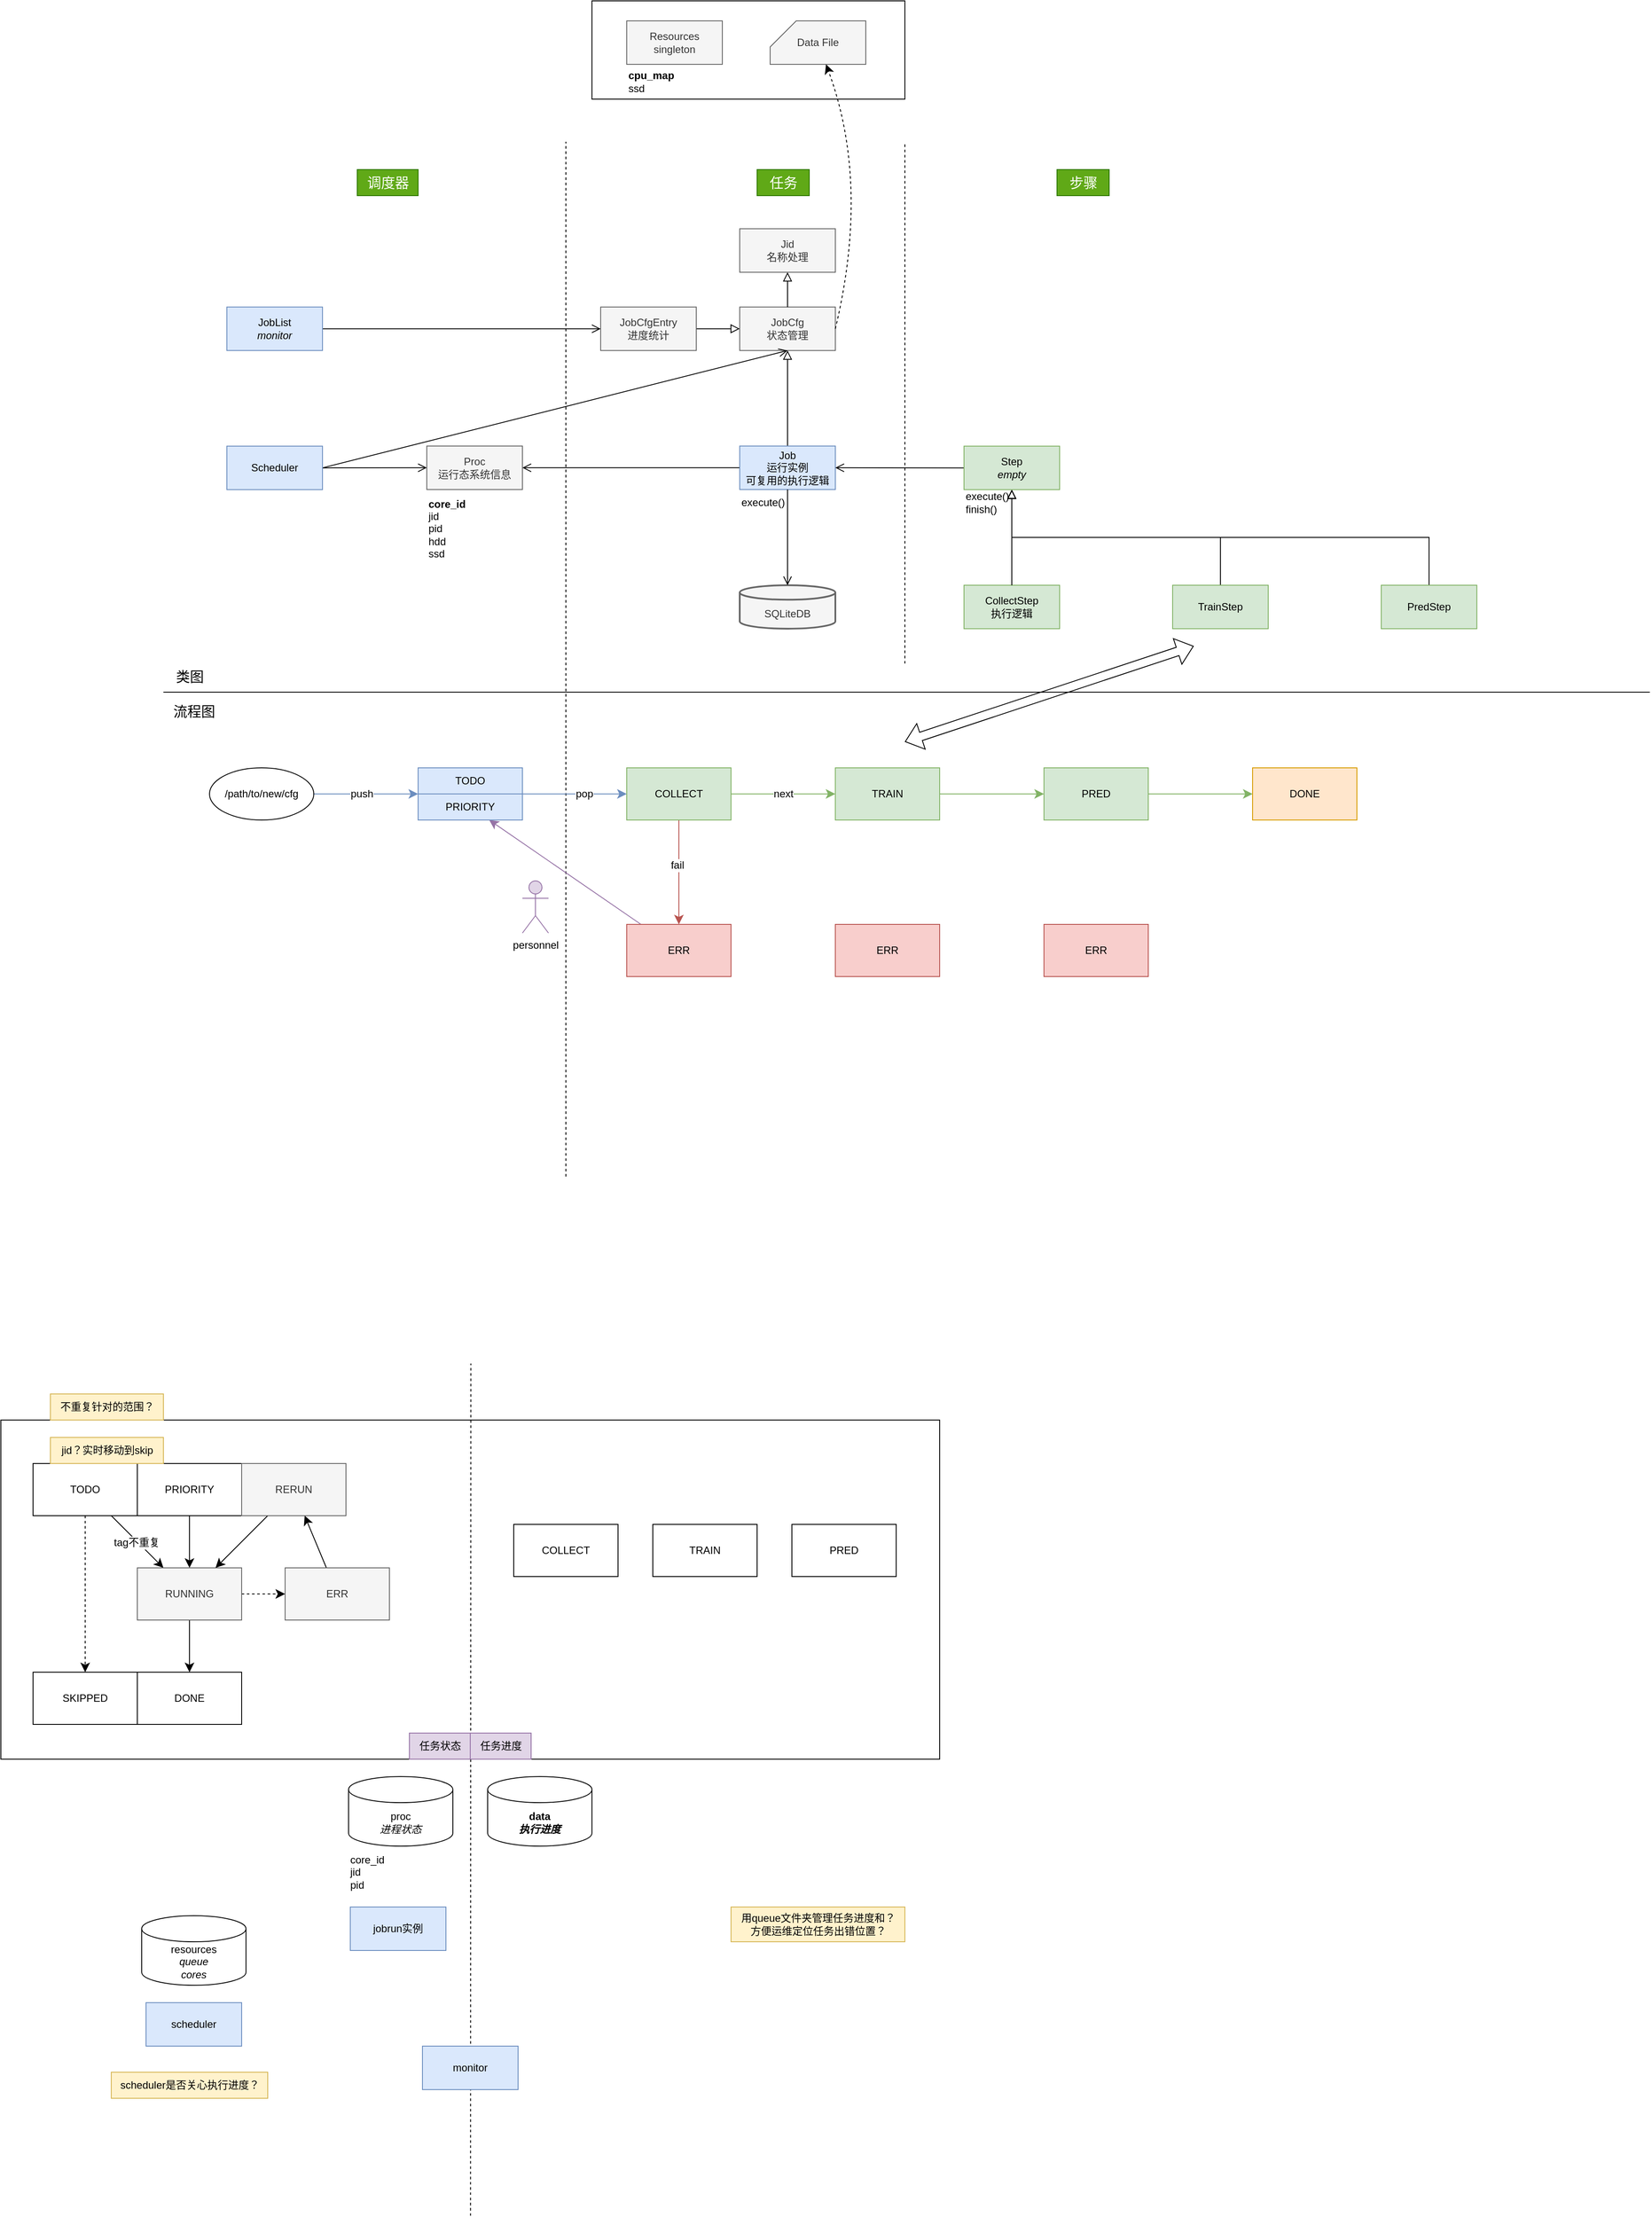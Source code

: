 <mxfile version="24.7.12">
  <diagram name="第 1 页" id="7KTaMBhgqVzbro8H5_XD">
    <mxGraphModel dx="1205" dy="1408" grid="1" gridSize="10" guides="1" tooltips="1" connect="1" arrows="1" fold="1" page="0" pageScale="1" pageWidth="850" pageHeight="1100" math="0" shadow="0">
      <root>
        <mxCell id="0" />
        <mxCell id="1" parent="0" />
        <mxCell id="EudtSMNAYD2UXil9M96t-143" value="" style="rounded=0;whiteSpace=wrap;html=1;" vertex="1" parent="1">
          <mxGeometry x="360" y="1670" width="1080" height="390" as="geometry" />
        </mxCell>
        <mxCell id="EudtSMNAYD2UXil9M96t-178" value="" style="endArrow=none;dashed=1;html=1;rounded=0;fontFamily=Helvetica;fontSize=12;fontColor=default;autosize=1;resizable=0;startSize=8;endSize=8;curved=1;" edge="1" parent="1">
          <mxGeometry width="50" height="50" relative="1" as="geometry">
            <mxPoint x="900.29" y="2585" as="sourcePoint" />
            <mxPoint x="900.7" y="1605" as="targetPoint" />
          </mxGeometry>
        </mxCell>
        <mxCell id="EudtSMNAYD2UXil9M96t-167" value="&lt;div&gt;resources&lt;/div&gt;&lt;div&gt;&lt;i&gt;queue&lt;/i&gt;&lt;/div&gt;&lt;div&gt;&lt;i&gt;cores&lt;br&gt;&lt;/i&gt;&lt;/div&gt;" style="rounded=0;whiteSpace=wrap;html=1;shape=cylinder3;boundedLbl=1;backgroundOutline=1;size=15;" vertex="1" parent="1">
          <mxGeometry x="522" y="2240" width="120" height="80" as="geometry" />
        </mxCell>
        <mxCell id="EudtSMNAYD2UXil9M96t-14" value="" style="edgeStyle=none;curved=1;rounded=0;orthogonalLoop=1;jettySize=auto;html=1;fontSize=12;startSize=8;endSize=8;fillColor=#f8cecc;strokeColor=#b85450;" edge="1" parent="1" source="EudtSMNAYD2UXil9M96t-3" target="EudtSMNAYD2UXil9M96t-13">
          <mxGeometry relative="1" as="geometry" />
        </mxCell>
        <mxCell id="EudtSMNAYD2UXil9M96t-26" value="fail" style="edgeLabel;html=1;align=center;verticalAlign=middle;resizable=0;points=[];fontSize=12;" vertex="1" connectable="0" parent="EudtSMNAYD2UXil9M96t-14">
          <mxGeometry x="-0.133" y="-2" relative="1" as="geometry">
            <mxPoint as="offset" />
          </mxGeometry>
        </mxCell>
        <mxCell id="EudtSMNAYD2UXil9M96t-3" value="COLLECT" style="whiteSpace=wrap;html=1;rounded=0;fillColor=#d5e8d4;strokeColor=#82b366;" vertex="1" parent="1">
          <mxGeometry x="1080" y="920" width="120" height="60" as="geometry" />
        </mxCell>
        <mxCell id="JNSrJHHTEGONHWkqj-x3-166" value="" style="endArrow=none;dashed=1;html=1;rounded=0;fontSize=12;startSize=8;endSize=8;curved=1;" parent="1" edge="1">
          <mxGeometry width="50" height="50" relative="1" as="geometry">
            <mxPoint x="1010" y="1390" as="sourcePoint" />
            <mxPoint x="1010" y="200" as="targetPoint" />
          </mxGeometry>
        </mxCell>
        <mxCell id="JNSrJHHTEGONHWkqj-x3-173" style="edgeStyle=none;curved=1;rounded=0;orthogonalLoop=1;jettySize=auto;html=1;entryX=0.5;entryY=0;entryDx=0;entryDy=0;fontSize=12;startSize=8;endSize=8;endArrow=none;endFill=0;startArrow=block;startFill=0;" parent="1" source="JNSrJHHTEGONHWkqj-x3-54" target="JNSrJHHTEGONHWkqj-x3-53" edge="1">
          <mxGeometry relative="1" as="geometry" />
        </mxCell>
        <mxCell id="JNSrJHHTEGONHWkqj-x3-54" value="&lt;div&gt;JobCfg&lt;/div&gt;&lt;div&gt;状态管理&lt;/div&gt;" style="html=1;whiteSpace=wrap;fillColor=#f5f5f5;strokeColor=#666666;fontColor=#333333;" parent="1" vertex="1">
          <mxGeometry x="1210" y="390.08" width="110" height="50" as="geometry" />
        </mxCell>
        <mxCell id="JNSrJHHTEGONHWkqj-x3-60" value="" style="edgeStyle=orthogonalEdgeStyle;rounded=0;orthogonalLoop=1;jettySize=auto;html=1;fontSize=12;startSize=8;endSize=8;endArrow=none;endFill=0;startArrow=block;startFill=0;" parent="1" source="JNSrJHHTEGONHWkqj-x3-55" target="JNSrJHHTEGONHWkqj-x3-54" edge="1">
          <mxGeometry relative="1" as="geometry" />
        </mxCell>
        <mxCell id="JNSrJHHTEGONHWkqj-x3-55" value="&lt;div&gt;Jid&lt;/div&gt;&lt;div&gt;名称处理&lt;br&gt;&lt;/div&gt;" style="html=1;whiteSpace=wrap;fillColor=#f5f5f5;fontColor=#333333;strokeColor=#666666;" parent="1" vertex="1">
          <mxGeometry x="1210" y="300.08" width="110" height="50" as="geometry" />
        </mxCell>
        <mxCell id="JNSrJHHTEGONHWkqj-x3-89" value="" style="edgeStyle=none;curved=1;rounded=0;orthogonalLoop=1;jettySize=auto;html=1;fontSize=12;startSize=8;endSize=8;endArrow=none;endFill=0;exitX=1;exitY=0.5;exitDx=0;exitDy=0;entryX=0;entryY=0.5;entryDx=0;entryDy=0;startArrow=open;startFill=0;" parent="1" source="JNSrJHHTEGONHWkqj-x3-56" target="JNSrJHHTEGONHWkqj-x3-53" edge="1">
          <mxGeometry relative="1" as="geometry" />
        </mxCell>
        <mxCell id="JNSrJHHTEGONHWkqj-x3-64" style="rounded=0;orthogonalLoop=1;jettySize=auto;html=1;entryX=0;entryY=0.5;entryDx=0;entryDy=0;fontSize=12;startSize=8;endSize=8;endArrow=open;endFill=0;exitX=1;exitY=0.5;exitDx=0;exitDy=0;" parent="1" source="JNSrJHHTEGONHWkqj-x3-57" target="JNSrJHHTEGONHWkqj-x3-56" edge="1">
          <mxGeometry relative="1" as="geometry" />
        </mxCell>
        <mxCell id="JNSrJHHTEGONHWkqj-x3-93" style="edgeStyle=none;curved=1;rounded=0;orthogonalLoop=1;jettySize=auto;html=1;exitX=1;exitY=0.5;exitDx=0;exitDy=0;entryX=0.5;entryY=1;entryDx=0;entryDy=0;fontSize=12;startSize=8;endSize=8;endArrow=open;endFill=0;" parent="1" source="JNSrJHHTEGONHWkqj-x3-57" target="JNSrJHHTEGONHWkqj-x3-54" edge="1">
          <mxGeometry relative="1" as="geometry" />
        </mxCell>
        <mxCell id="JNSrJHHTEGONHWkqj-x3-57" value="&lt;div&gt;Scheduler&lt;/div&gt;" style="html=1;whiteSpace=wrap;fillColor=#dae8fc;strokeColor=#6c8ebf;" parent="1" vertex="1">
          <mxGeometry x="620" y="550.07" width="110" height="50" as="geometry" />
        </mxCell>
        <mxCell id="JNSrJHHTEGONHWkqj-x3-258" value="" style="edgeStyle=none;curved=1;rounded=0;orthogonalLoop=1;jettySize=auto;html=1;fontSize=12;startSize=8;endSize=8;endArrow=block;endFill=0;" parent="1" source="JNSrJHHTEGONHWkqj-x3-90" target="JNSrJHHTEGONHWkqj-x3-54" edge="1">
          <mxGeometry relative="1" as="geometry" />
        </mxCell>
        <mxCell id="JNSrJHHTEGONHWkqj-x3-90" value="&lt;div&gt;JobCfgEntry&lt;/div&gt;&lt;div&gt;进度统计&lt;br&gt;&lt;/div&gt;" style="html=1;whiteSpace=wrap;fillColor=#f5f5f5;strokeColor=#666666;fontColor=#333333;" parent="1" vertex="1">
          <mxGeometry x="1050" y="390.08" width="110" height="50" as="geometry" />
        </mxCell>
        <mxCell id="JNSrJHHTEGONHWkqj-x3-171" value="调度器" style="text;html=1;align=center;verticalAlign=middle;resizable=0;points=[];autosize=1;strokeColor=#2D7600;fillColor=#60a917;fontSize=16;fontColor=#ffffff;" parent="1" vertex="1">
          <mxGeometry x="770" y="232" width="70" height="30" as="geometry" />
        </mxCell>
        <mxCell id="JNSrJHHTEGONHWkqj-x3-172" value="任务" style="text;html=1;align=center;verticalAlign=middle;resizable=0;points=[];autosize=1;strokeColor=#2D7600;fillColor=#60a917;fontSize=16;fontColor=#ffffff;" parent="1" vertex="1">
          <mxGeometry x="1230" y="232" width="60" height="30" as="geometry" />
        </mxCell>
        <mxCell id="JNSrJHHTEGONHWkqj-x3-175" value="" style="group;" parent="1" vertex="1" connectable="0">
          <mxGeometry x="850" y="549.93" width="110" height="140" as="geometry" />
        </mxCell>
        <mxCell id="JNSrJHHTEGONHWkqj-x3-56" value="&lt;div&gt;Proc&lt;/div&gt;运行态系统信息" style="html=1;whiteSpace=wrap;fillColor=#f5f5f5;strokeColor=#666666;fontColor=#333333;" parent="JNSrJHHTEGONHWkqj-x3-175" vertex="1">
          <mxGeometry width="110" height="50" as="geometry" />
        </mxCell>
        <mxCell id="JNSrJHHTEGONHWkqj-x3-108" value="&lt;div style=&quot;font-size: 12px;&quot;&gt;&lt;b&gt;core_id&lt;/b&gt;&lt;/div&gt;&lt;div style=&quot;font-size: 12px;&quot;&gt;jid&lt;/div&gt;&lt;div style=&quot;font-size: 12px;&quot;&gt;pid&lt;/div&gt;&lt;div style=&quot;font-size: 12px;&quot;&gt;hdd&lt;/div&gt;&lt;div style=&quot;font-size: 12px;&quot;&gt;ssd&lt;br style=&quot;font-size: 12px;&quot;&gt;&lt;/div&gt;" style="text;html=1;align=left;verticalAlign=middle;resizable=0;points=[];autosize=1;strokeColor=none;fillColor=none;fontSize=12;" parent="JNSrJHHTEGONHWkqj-x3-175" vertex="1">
          <mxGeometry y="50" width="70" height="90" as="geometry" />
        </mxCell>
        <mxCell id="JNSrJHHTEGONHWkqj-x3-176" value="" style="group;" parent="1" vertex="1" connectable="0">
          <mxGeometry x="1210" y="549.93" width="110" height="80" as="geometry" />
        </mxCell>
        <mxCell id="JNSrJHHTEGONHWkqj-x3-53" value="&lt;div&gt;Job&lt;/div&gt;&lt;div&gt;运行实例&lt;/div&gt;&lt;div&gt;可复用的执行逻辑&lt;br&gt;&lt;/div&gt;" style="html=1;whiteSpace=wrap;fillColor=#dae8fc;strokeColor=#6c8ebf;" parent="JNSrJHHTEGONHWkqj-x3-176" vertex="1">
          <mxGeometry width="110" height="50" as="geometry" />
        </mxCell>
        <mxCell id="JNSrJHHTEGONHWkqj-x3-111" value="execute()" style="text;html=1;align=left;verticalAlign=middle;resizable=0;points=[];autosize=1;strokeColor=none;fillColor=none;fontSize=12;" parent="JNSrJHHTEGONHWkqj-x3-176" vertex="1">
          <mxGeometry y="50" width="70" height="30" as="geometry" />
        </mxCell>
        <mxCell id="JNSrJHHTEGONHWkqj-x3-199" value="" style="endArrow=none;html=1;rounded=0;fontSize=12;startSize=8;endSize=8;curved=1;" parent="1" edge="1">
          <mxGeometry width="50" height="50" relative="1" as="geometry">
            <mxPoint x="547" y="833" as="sourcePoint" />
            <mxPoint x="2257" y="833" as="targetPoint" />
          </mxGeometry>
        </mxCell>
        <mxCell id="JNSrJHHTEGONHWkqj-x3-210" value="&lt;div&gt;CollectStep&lt;/div&gt;&lt;div&gt;执行逻辑&lt;br&gt;&lt;/div&gt;" style="html=1;whiteSpace=wrap;fillColor=#d5e8d4;strokeColor=#82b366;" parent="1" vertex="1">
          <mxGeometry x="1468" y="710" width="110" height="50" as="geometry" />
        </mxCell>
        <mxCell id="JNSrJHHTEGONHWkqj-x3-217" style="edgeStyle=orthogonalEdgeStyle;rounded=0;orthogonalLoop=1;jettySize=auto;html=1;exitX=0.5;exitY=0;exitDx=0;exitDy=0;fontSize=12;startSize=8;endSize=8;endArrow=block;endFill=0;" parent="1" source="JNSrJHHTEGONHWkqj-x3-211" target="JNSrJHHTEGONHWkqj-x3-203" edge="1">
          <mxGeometry relative="1" as="geometry" />
        </mxCell>
        <mxCell id="JNSrJHHTEGONHWkqj-x3-211" value="TrainStep" style="html=1;whiteSpace=wrap;fillColor=#d5e8d4;strokeColor=#82b366;" parent="1" vertex="1">
          <mxGeometry x="1708" y="710" width="110" height="50" as="geometry" />
        </mxCell>
        <mxCell id="JNSrJHHTEGONHWkqj-x3-232" style="edgeStyle=elbowEdgeStyle;rounded=0;orthogonalLoop=1;jettySize=auto;html=1;fontSize=12;startSize=8;endSize=8;elbow=vertical;endArrow=block;endFill=0;" parent="1" source="JNSrJHHTEGONHWkqj-x3-231" target="JNSrJHHTEGONHWkqj-x3-203" edge="1">
          <mxGeometry relative="1" as="geometry" />
        </mxCell>
        <mxCell id="JNSrJHHTEGONHWkqj-x3-231" value="&lt;div&gt;PredStep&lt;/div&gt;" style="html=1;whiteSpace=wrap;fillColor=#d5e8d4;strokeColor=#82b366;" parent="1" vertex="1">
          <mxGeometry x="1948" y="710" width="110" height="50" as="geometry" />
        </mxCell>
        <mxCell id="JNSrJHHTEGONHWkqj-x3-216" value="" style="edgeStyle=none;curved=1;rounded=0;orthogonalLoop=1;jettySize=auto;html=1;fontSize=12;startSize=8;endSize=8;startArrow=block;startFill=0;endArrow=none;endFill=0;" parent="1" source="JNSrJHHTEGONHWkqj-x3-203" target="JNSrJHHTEGONHWkqj-x3-210" edge="1">
          <mxGeometry relative="1" as="geometry" />
        </mxCell>
        <mxCell id="JNSrJHHTEGONHWkqj-x3-221" value="" style="endArrow=none;dashed=1;html=1;rounded=0;fontSize=12;startSize=8;endSize=8;curved=1;" parent="1" edge="1">
          <mxGeometry width="50" height="50" relative="1" as="geometry">
            <mxPoint x="1400" y="800" as="sourcePoint" />
            <mxPoint x="1400" y="200" as="targetPoint" />
          </mxGeometry>
        </mxCell>
        <mxCell id="JNSrJHHTEGONHWkqj-x3-222" style="edgeStyle=none;curved=1;rounded=0;orthogonalLoop=1;jettySize=auto;html=1;exitX=1;exitY=0.5;exitDx=0;exitDy=0;entryX=0;entryY=0.5;entryDx=0;entryDy=0;fontSize=12;startSize=8;endSize=8;endArrow=none;endFill=0;startArrow=open;startFill=0;" parent="1" source="JNSrJHHTEGONHWkqj-x3-53" target="JNSrJHHTEGONHWkqj-x3-203" edge="1">
          <mxGeometry relative="1" as="geometry" />
        </mxCell>
        <mxCell id="JNSrJHHTEGONHWkqj-x3-225" value="步骤" style="text;html=1;align=center;verticalAlign=middle;resizable=0;points=[];autosize=1;strokeColor=#2D7600;fillColor=#60a917;fontSize=16;fontColor=#ffffff;" parent="1" vertex="1">
          <mxGeometry x="1575" y="232" width="60" height="30" as="geometry" />
        </mxCell>
        <mxCell id="JNSrJHHTEGONHWkqj-x3-233" value="" style="group;" parent="1" vertex="1" connectable="0">
          <mxGeometry x="1468" y="550.07" width="110" height="84.93" as="geometry" />
        </mxCell>
        <mxCell id="JNSrJHHTEGONHWkqj-x3-203" value="&lt;div&gt;Step&lt;/div&gt;&lt;div&gt;&lt;i&gt;empty&lt;/i&gt;&lt;/div&gt;" style="html=1;whiteSpace=wrap;fillColor=#d5e8d4;strokeColor=#82b366;" parent="JNSrJHHTEGONHWkqj-x3-233" vertex="1">
          <mxGeometry width="110" height="50" as="geometry" />
        </mxCell>
        <mxCell id="JNSrJHHTEGONHWkqj-x3-207" value="&lt;div&gt;execute()&lt;/div&gt;&lt;div&gt;finish()&lt;br&gt;&lt;/div&gt;" style="text;html=1;align=left;verticalAlign=middle;resizable=0;points=[];autosize=1;strokeColor=none;fillColor=none;fontSize=12;" parent="JNSrJHHTEGONHWkqj-x3-233" vertex="1">
          <mxGeometry y="44.93" width="70" height="40" as="geometry" />
        </mxCell>
        <mxCell id="JNSrJHHTEGONHWkqj-x3-196" value="&lt;br&gt;&lt;div&gt;SQLiteDB&lt;/div&gt;" style="html=1;whiteSpace=wrap;fillColor=#f5f5f5;strokeColor=#666666;fontColor=#333333;strokeWidth=2;shape=mxgraph.flowchart.database;" parent="1" vertex="1">
          <mxGeometry x="1210" y="710" width="110" height="50" as="geometry" />
        </mxCell>
        <mxCell id="JNSrJHHTEGONHWkqj-x3-236" value="" style="group;" parent="1" vertex="1" connectable="0">
          <mxGeometry x="1040" y="38" width="360" height="113" as="geometry" />
        </mxCell>
        <mxCell id="JNSrJHHTEGONHWkqj-x3-226" value="" style="rounded=0;whiteSpace=wrap;html=1;" parent="JNSrJHHTEGONHWkqj-x3-236" vertex="1">
          <mxGeometry width="360" height="113" as="geometry" />
        </mxCell>
        <mxCell id="JNSrJHHTEGONHWkqj-x3-174" value="" style="group;" parent="JNSrJHHTEGONHWkqj-x3-236" vertex="1" connectable="0">
          <mxGeometry x="40" y="23" width="110" height="90" as="geometry" />
        </mxCell>
        <mxCell id="JNSrJHHTEGONHWkqj-x3-44" value="Resources&lt;br&gt;&lt;div&gt;singleton&lt;br&gt;&lt;/div&gt;" style="html=1;whiteSpace=wrap;fillColor=#f5f5f5;strokeColor=#666666;fontColor=#333333;" parent="JNSrJHHTEGONHWkqj-x3-174" vertex="1">
          <mxGeometry width="110" height="50" as="geometry" />
        </mxCell>
        <mxCell id="JNSrJHHTEGONHWkqj-x3-107" value="&lt;div style=&quot;font-size: 12px;&quot;&gt;&lt;b&gt;cpu_map&lt;/b&gt;&lt;/div&gt;&lt;div style=&quot;font-size: 12px;&quot;&gt;ssd&lt;br style=&quot;font-size: 12px;&quot;&gt;&lt;/div&gt;" style="text;html=1;align=left;verticalAlign=middle;resizable=0;points=[];autosize=1;strokeColor=none;fillColor=none;fontSize=12;" parent="JNSrJHHTEGONHWkqj-x3-174" vertex="1">
          <mxGeometry y="50" width="80" height="40" as="geometry" />
        </mxCell>
        <mxCell id="JNSrJHHTEGONHWkqj-x3-195" value="Data File" style="html=1;whiteSpace=wrap;fillColor=#f5f5f5;strokeColor=#666666;shape=card;fontColor=#333333;" parent="JNSrJHHTEGONHWkqj-x3-236" vertex="1">
          <mxGeometry x="205" y="23" width="110" height="50" as="geometry" />
        </mxCell>
        <mxCell id="JNSrJHHTEGONHWkqj-x3-237" style="edgeStyle=none;curved=1;rounded=0;orthogonalLoop=1;jettySize=auto;html=1;exitX=0.5;exitY=1;exitDx=0;exitDy=0;entryX=0.5;entryY=0;entryDx=0;entryDy=0;fontSize=12;startSize=8;endSize=8;endArrow=open;endFill=0;" parent="1" source="JNSrJHHTEGONHWkqj-x3-53" target="JNSrJHHTEGONHWkqj-x3-196" edge="1">
          <mxGeometry relative="1" as="geometry" />
        </mxCell>
        <mxCell id="JNSrJHHTEGONHWkqj-x3-240" value="" style="endArrow=classic;startArrow=classic;html=1;rounded=0;fontSize=12;curved=1;shape=flexArrow;" parent="1" edge="1">
          <mxGeometry width="50" height="50" relative="1" as="geometry">
            <mxPoint x="1400" y="890" as="sourcePoint" />
            <mxPoint x="1732.29" y="780" as="targetPoint" />
          </mxGeometry>
        </mxCell>
        <mxCell id="JNSrJHHTEGONHWkqj-x3-257" style="edgeStyle=none;curved=1;rounded=0;orthogonalLoop=1;jettySize=auto;html=1;exitX=1;exitY=0.5;exitDx=0;exitDy=0;entryX=0;entryY=0.5;entryDx=0;entryDy=0;fontSize=12;startSize=8;endSize=8;endArrow=open;endFill=0;" parent="1" source="JNSrJHHTEGONHWkqj-x3-255" target="JNSrJHHTEGONHWkqj-x3-90" edge="1">
          <mxGeometry relative="1" as="geometry" />
        </mxCell>
        <mxCell id="JNSrJHHTEGONHWkqj-x3-255" value="&lt;div&gt;JobList&lt;/div&gt;&lt;div&gt;&lt;i&gt;monitor&lt;/i&gt;&lt;br&gt;&lt;/div&gt;" style="html=1;whiteSpace=wrap;fillColor=#dae8fc;strokeColor=#6c8ebf;" parent="1" vertex="1">
          <mxGeometry x="620" y="390.08" width="110" height="50" as="geometry" />
        </mxCell>
        <mxCell id="JNSrJHHTEGONHWkqj-x3-259" style="edgeStyle=none;curved=1;rounded=0;orthogonalLoop=1;jettySize=auto;html=1;exitX=1;exitY=0.5;exitDx=0;exitDy=0;fontSize=12;startSize=8;endSize=8;dashed=1;" parent="1" source="JNSrJHHTEGONHWkqj-x3-54" target="JNSrJHHTEGONHWkqj-x3-195" edge="1">
          <mxGeometry relative="1" as="geometry">
            <Array as="points">
              <mxPoint x="1360" y="248" />
            </Array>
          </mxGeometry>
        </mxCell>
        <mxCell id="JNSrJHHTEGONHWkqj-x3-261" value="流程图" style="text;html=1;align=center;verticalAlign=middle;resizable=0;points=[];autosize=1;strokeColor=none;fillColor=none;fontSize=16;" parent="1" vertex="1">
          <mxGeometry x="547" y="840" width="70" height="30" as="geometry" />
        </mxCell>
        <mxCell id="JNSrJHHTEGONHWkqj-x3-262" value="&lt;div&gt;类图&lt;/div&gt;" style="text;html=1;align=center;verticalAlign=middle;resizable=0;points=[];autosize=1;strokeColor=none;fillColor=none;fontSize=16;" parent="1" vertex="1">
          <mxGeometry x="547" y="800" width="60" height="30" as="geometry" />
        </mxCell>
        <mxCell id="EudtSMNAYD2UXil9M96t-4" value="" style="edgeStyle=none;curved=1;rounded=0;orthogonalLoop=1;jettySize=auto;html=1;fontSize=12;startSize=8;endSize=8;fillColor=#dae8fc;strokeColor=#6c8ebf;exitX=1;exitY=0;exitDx=0;exitDy=0;" edge="1" parent="1" source="EudtSMNAYD2UXil9M96t-18" target="EudtSMNAYD2UXil9M96t-3">
          <mxGeometry relative="1" as="geometry" />
        </mxCell>
        <mxCell id="EudtSMNAYD2UXil9M96t-24" value="pop" style="edgeLabel;html=1;align=center;verticalAlign=middle;resizable=0;points=[];fontSize=12;labelBorderColor=none;textShadow=0;" vertex="1" connectable="0" parent="EudtSMNAYD2UXil9M96t-4">
          <mxGeometry x="-0.111" y="-2" relative="1" as="geometry">
            <mxPoint x="17" y="-2" as="offset" />
          </mxGeometry>
        </mxCell>
        <mxCell id="EudtSMNAYD2UXil9M96t-6" value="" style="edgeStyle=none;curved=1;rounded=0;orthogonalLoop=1;jettySize=auto;html=1;fontSize=12;startSize=8;endSize=8;fillColor=#d5e8d4;strokeColor=#82b366;" edge="1" parent="1" source="EudtSMNAYD2UXil9M96t-3" target="EudtSMNAYD2UXil9M96t-5">
          <mxGeometry relative="1" as="geometry" />
        </mxCell>
        <mxCell id="EudtSMNAYD2UXil9M96t-27" value="next" style="edgeLabel;html=1;align=center;verticalAlign=middle;resizable=0;points=[];fontSize=12;" vertex="1" connectable="0" parent="EudtSMNAYD2UXil9M96t-6">
          <mxGeometry x="-0.217" y="1" relative="1" as="geometry">
            <mxPoint x="13" y="1" as="offset" />
          </mxGeometry>
        </mxCell>
        <mxCell id="EudtSMNAYD2UXil9M96t-8" value="" style="edgeStyle=none;curved=1;rounded=0;orthogonalLoop=1;jettySize=auto;html=1;fontSize=12;startSize=8;endSize=8;fillColor=#d5e8d4;strokeColor=#82b366;" edge="1" parent="1" source="EudtSMNAYD2UXil9M96t-5" target="EudtSMNAYD2UXil9M96t-7">
          <mxGeometry relative="1" as="geometry" />
        </mxCell>
        <mxCell id="EudtSMNAYD2UXil9M96t-5" value="TRAIN" style="whiteSpace=wrap;html=1;rounded=0;fillColor=#d5e8d4;strokeColor=#82b366;" vertex="1" parent="1">
          <mxGeometry x="1320" y="920" width="120" height="60" as="geometry" />
        </mxCell>
        <mxCell id="EudtSMNAYD2UXil9M96t-10" value="" style="edgeStyle=none;curved=1;rounded=0;orthogonalLoop=1;jettySize=auto;html=1;fontSize=12;startSize=8;endSize=8;fillColor=#d5e8d4;strokeColor=#82b366;" edge="1" parent="1" source="EudtSMNAYD2UXil9M96t-7" target="EudtSMNAYD2UXil9M96t-9">
          <mxGeometry relative="1" as="geometry" />
        </mxCell>
        <mxCell id="EudtSMNAYD2UXil9M96t-7" value="PRED" style="whiteSpace=wrap;html=1;rounded=0;fillColor=#d5e8d4;strokeColor=#82b366;" vertex="1" parent="1">
          <mxGeometry x="1560" y="920" width="120" height="60" as="geometry" />
        </mxCell>
        <mxCell id="EudtSMNAYD2UXil9M96t-9" value="DONE" style="whiteSpace=wrap;html=1;rounded=0;fillColor=#ffe6cc;strokeColor=#d79b00;" vertex="1" parent="1">
          <mxGeometry x="1800" y="920" width="120" height="60" as="geometry" />
        </mxCell>
        <mxCell id="EudtSMNAYD2UXil9M96t-129" style="edgeStyle=none;curved=1;rounded=0;orthogonalLoop=1;jettySize=auto;html=1;fontSize=12;startSize=8;endSize=8;fillColor=#e1d5e7;strokeColor=#9673a6;" edge="1" parent="1" source="EudtSMNAYD2UXil9M96t-13" target="EudtSMNAYD2UXil9M96t-18">
          <mxGeometry relative="1" as="geometry" />
        </mxCell>
        <mxCell id="EudtSMNAYD2UXil9M96t-13" value="ERR" style="whiteSpace=wrap;html=1;rounded=0;fillColor=#f8cecc;strokeColor=#b85450;" vertex="1" parent="1">
          <mxGeometry x="1080" y="1100" width="120" height="60" as="geometry" />
        </mxCell>
        <mxCell id="EudtSMNAYD2UXil9M96t-113" value="personnel" style="shape=umlActor;verticalLabelPosition=bottom;verticalAlign=top;html=1;outlineConnect=0;fillColor=#e1d5e7;strokeColor=#9673a6;" vertex="1" parent="1">
          <mxGeometry x="960" y="1050" width="30" height="60" as="geometry" />
        </mxCell>
        <mxCell id="EudtSMNAYD2UXil9M96t-120" style="edgeStyle=none;curved=1;rounded=0;orthogonalLoop=1;jettySize=auto;html=1;exitX=1;exitY=1;exitDx=0;exitDy=0;exitPerimeter=0;fontSize=12;startSize=8;endSize=8;" edge="1" parent="1" source="EudtSMNAYD2UXil9M96t-113" target="EudtSMNAYD2UXil9M96t-113">
          <mxGeometry relative="1" as="geometry" />
        </mxCell>
        <mxCell id="EudtSMNAYD2UXil9M96t-122" style="edgeStyle=none;curved=1;rounded=0;orthogonalLoop=1;jettySize=auto;html=1;entryX=0;entryY=1;entryDx=0;entryDy=0;fontSize=12;startSize=8;endSize=8;fillColor=#dae8fc;strokeColor=#6c8ebf;" edge="1" parent="1" source="EudtSMNAYD2UXil9M96t-121" target="EudtSMNAYD2UXil9M96t-1">
          <mxGeometry relative="1" as="geometry" />
        </mxCell>
        <mxCell id="EudtSMNAYD2UXil9M96t-125" value="push" style="edgeLabel;html=1;align=center;verticalAlign=middle;resizable=0;points=[];fontSize=12;" vertex="1" connectable="0" parent="EudtSMNAYD2UXil9M96t-122">
          <mxGeometry x="-0.095" y="3" relative="1" as="geometry">
            <mxPoint y="3" as="offset" />
          </mxGeometry>
        </mxCell>
        <mxCell id="EudtSMNAYD2UXil9M96t-121" value="/path/to/new/cfg" style="ellipse;whiteSpace=wrap;html=1;" vertex="1" parent="1">
          <mxGeometry x="600" y="920" width="120" height="60" as="geometry" />
        </mxCell>
        <mxCell id="EudtSMNAYD2UXil9M96t-127" value="" style="group;" vertex="1" connectable="0" parent="1">
          <mxGeometry x="840" y="920" width="120" height="60" as="geometry" />
        </mxCell>
        <mxCell id="EudtSMNAYD2UXil9M96t-1" value="&lt;div&gt;TODO&lt;/div&gt;" style="rounded=0;whiteSpace=wrap;html=1;fillColor=#dae8fc;strokeColor=#6c8ebf;" vertex="1" parent="EudtSMNAYD2UXil9M96t-127">
          <mxGeometry width="120" height="30" as="geometry" />
        </mxCell>
        <mxCell id="EudtSMNAYD2UXil9M96t-18" value="PRIORITY" style="rounded=0;whiteSpace=wrap;html=1;fillColor=#dae8fc;strokeColor=#6c8ebf;" vertex="1" parent="EudtSMNAYD2UXil9M96t-127">
          <mxGeometry y="30" width="120" height="30" as="geometry" />
        </mxCell>
        <mxCell id="EudtSMNAYD2UXil9M96t-131" value="ERR" style="whiteSpace=wrap;html=1;rounded=0;fillColor=#f8cecc;strokeColor=#b85450;" vertex="1" parent="1">
          <mxGeometry x="1320" y="1100" width="120" height="60" as="geometry" />
        </mxCell>
        <mxCell id="EudtSMNAYD2UXil9M96t-133" value="ERR" style="whiteSpace=wrap;html=1;rounded=0;fillColor=#f8cecc;strokeColor=#b85450;" vertex="1" parent="1">
          <mxGeometry x="1560" y="1100" width="120" height="60" as="geometry" />
        </mxCell>
        <mxCell id="EudtSMNAYD2UXil9M96t-137" value="&lt;div&gt;data&lt;/div&gt;&lt;div&gt;&lt;i&gt;执行进度&lt;/i&gt;&lt;br&gt;&lt;/div&gt;" style="shape=cylinder3;whiteSpace=wrap;html=1;boundedLbl=1;fontStyle=1;backgroundOutline=1;size=15;" vertex="1" parent="1">
          <mxGeometry x="920" y="2080" width="120" height="80" as="geometry" />
        </mxCell>
        <mxCell id="EudtSMNAYD2UXil9M96t-183" style="edgeStyle=none;curved=1;rounded=0;orthogonalLoop=1;jettySize=auto;html=1;fontFamily=Helvetica;fontSize=12;fontColor=default;autosize=1;resizable=0;startSize=8;endSize=8;" edge="1" parent="1" source="EudtSMNAYD2UXil9M96t-138" target="EudtSMNAYD2UXil9M96t-174">
          <mxGeometry relative="1" as="geometry" />
        </mxCell>
        <mxCell id="EudtSMNAYD2UXil9M96t-192" value="tag不重复" style="edgeLabel;html=1;align=center;verticalAlign=middle;resizable=0;points=[];fontSize=12;rounded=0;strokeColor=default;fontFamily=Helvetica;fontColor=default;fillColor=default;" vertex="1" connectable="0" parent="EudtSMNAYD2UXil9M96t-183">
          <mxGeometry x="-0.295" y="-1" relative="1" as="geometry">
            <mxPoint x="8" y="9" as="offset" />
          </mxGeometry>
        </mxCell>
        <mxCell id="EudtSMNAYD2UXil9M96t-186" style="edgeStyle=none;curved=1;rounded=0;orthogonalLoop=1;jettySize=auto;html=1;fontFamily=Helvetica;fontSize=12;fontColor=default;autosize=1;resizable=0;startSize=8;endSize=8;dashed=1;" edge="1" parent="1" source="EudtSMNAYD2UXil9M96t-138" target="EudtSMNAYD2UXil9M96t-163">
          <mxGeometry relative="1" as="geometry" />
        </mxCell>
        <mxCell id="EudtSMNAYD2UXil9M96t-138" value="&lt;div&gt;TODO&lt;/div&gt;" style="rounded=0;whiteSpace=wrap;html=1;" vertex="1" parent="1">
          <mxGeometry x="397" y="1720" width="120" height="60" as="geometry" />
        </mxCell>
        <mxCell id="EudtSMNAYD2UXil9M96t-184" style="edgeStyle=none;curved=1;rounded=0;orthogonalLoop=1;jettySize=auto;html=1;fontFamily=Helvetica;fontSize=12;fontColor=default;autosize=1;resizable=0;startSize=8;endSize=8;" edge="1" parent="1" source="EudtSMNAYD2UXil9M96t-139" target="EudtSMNAYD2UXil9M96t-174">
          <mxGeometry relative="1" as="geometry" />
        </mxCell>
        <mxCell id="EudtSMNAYD2UXil9M96t-139" value="&lt;div&gt;PRIORITY&lt;/div&gt;" style="rounded=0;whiteSpace=wrap;html=1;" vertex="1" parent="1">
          <mxGeometry x="517" y="1720" width="120" height="60" as="geometry" />
        </mxCell>
        <mxCell id="EudtSMNAYD2UXil9M96t-140" value="不重复针对的范围？" style="text;html=1;align=center;verticalAlign=middle;resizable=0;points=[];autosize=1;strokeColor=#d6b656;fillColor=#fff2cc;fontSize=12;" vertex="1" parent="1">
          <mxGeometry x="417" y="1640" width="130" height="30" as="geometry" />
        </mxCell>
        <mxCell id="EudtSMNAYD2UXil9M96t-144" value="COLLECT" style="rounded=0;whiteSpace=wrap;html=1;" vertex="1" parent="1">
          <mxGeometry x="950" y="1790" width="120" height="60" as="geometry" />
        </mxCell>
        <mxCell id="EudtSMNAYD2UXil9M96t-147" value="TRAIN" style="rounded=0;whiteSpace=wrap;html=1;" vertex="1" parent="1">
          <mxGeometry x="1110" y="1790" width="120" height="60" as="geometry" />
        </mxCell>
        <mxCell id="EudtSMNAYD2UXil9M96t-148" value="PRED" style="rounded=0;whiteSpace=wrap;html=1;" vertex="1" parent="1">
          <mxGeometry x="1270" y="1790" width="120" height="60" as="geometry" />
        </mxCell>
        <mxCell id="EudtSMNAYD2UXil9M96t-159" value="scheduler" style="html=1;whiteSpace=wrap;rounded=0;strokeColor=#6c8ebf;align=center;verticalAlign=middle;fontFamily=Helvetica;fontSize=12;fillColor=#dae8fc;" vertex="1" parent="1">
          <mxGeometry x="527" y="2340" width="110" height="50" as="geometry" />
        </mxCell>
        <mxCell id="EudtSMNAYD2UXil9M96t-162" value="jobrun实例" style="whiteSpace=wrap;html=1;align=center;rounded=0;strokeColor=#6c8ebf;verticalAlign=middle;fontFamily=Helvetica;fontSize=12;fillColor=#dae8fc;" vertex="1" parent="1">
          <mxGeometry x="762" y="2230" width="110" height="50" as="geometry" />
        </mxCell>
        <mxCell id="EudtSMNAYD2UXil9M96t-163" value="SKIPPED" style="rounded=0;whiteSpace=wrap;html=1;" vertex="1" parent="1">
          <mxGeometry x="397" y="1960" width="120" height="60" as="geometry" />
        </mxCell>
        <mxCell id="EudtSMNAYD2UXil9M96t-169" value="scheduler是否关心执行进度？" style="text;html=1;align=center;verticalAlign=middle;resizable=0;points=[];autosize=1;strokeColor=#d6b656;fillColor=#fff2cc;fontSize=12;fontFamily=Helvetica;" vertex="1" parent="1">
          <mxGeometry x="487" y="2420" width="180" height="30" as="geometry" />
        </mxCell>
        <mxCell id="EudtSMNAYD2UXil9M96t-170" value="&lt;div&gt;用queue文件夹管理任务进度和？&lt;/div&gt;&lt;div&gt;方便运维定位任务出错位置？&lt;/div&gt;" style="text;html=1;align=center;verticalAlign=middle;resizable=0;points=[];autosize=1;strokeColor=#d6b656;fillColor=#fff2cc;fontSize=12;fontFamily=Helvetica;" vertex="1" parent="1">
          <mxGeometry x="1200" y="2230" width="200" height="40" as="geometry" />
        </mxCell>
        <mxCell id="EudtSMNAYD2UXil9M96t-172" value="jid？实时移动到skip" style="text;html=1;align=center;verticalAlign=middle;resizable=0;points=[];autosize=1;strokeColor=#d6b656;fillColor=#fff2cc;fontSize=12;fontFamily=Helvetica;" vertex="1" parent="1">
          <mxGeometry x="417" y="1690" width="130" height="30" as="geometry" />
        </mxCell>
        <mxCell id="EudtSMNAYD2UXil9M96t-188" style="edgeStyle=none;curved=1;rounded=0;orthogonalLoop=1;jettySize=auto;html=1;fontFamily=Helvetica;fontSize=12;fontColor=default;autosize=1;resizable=0;startSize=8;endSize=8;" edge="1" parent="1" source="EudtSMNAYD2UXil9M96t-173" target="EudtSMNAYD2UXil9M96t-182">
          <mxGeometry relative="1" as="geometry" />
        </mxCell>
        <mxCell id="EudtSMNAYD2UXil9M96t-173" value="&lt;div&gt;ERR&lt;/div&gt;" style="rounded=0;whiteSpace=wrap;html=1;fillColor=#f5f5f5;strokeColor=#666666;fontColor=#333333;" vertex="1" parent="1">
          <mxGeometry x="687" y="1840" width="120" height="60" as="geometry" />
        </mxCell>
        <mxCell id="EudtSMNAYD2UXil9M96t-185" style="edgeStyle=none;curved=1;rounded=0;orthogonalLoop=1;jettySize=auto;html=1;fontFamily=Helvetica;fontSize=12;fontColor=default;autosize=1;resizable=0;startSize=8;endSize=8;" edge="1" parent="1" source="EudtSMNAYD2UXil9M96t-174" target="EudtSMNAYD2UXil9M96t-177">
          <mxGeometry relative="1" as="geometry" />
        </mxCell>
        <mxCell id="EudtSMNAYD2UXil9M96t-187" style="edgeStyle=none;curved=1;rounded=0;orthogonalLoop=1;jettySize=auto;html=1;fontFamily=Helvetica;fontSize=12;fontColor=default;autosize=1;resizable=0;startSize=8;endSize=8;dashed=1;" edge="1" parent="1" source="EudtSMNAYD2UXil9M96t-174" target="EudtSMNAYD2UXil9M96t-173">
          <mxGeometry relative="1" as="geometry" />
        </mxCell>
        <mxCell id="EudtSMNAYD2UXil9M96t-174" value="RUNNING" style="rounded=0;whiteSpace=wrap;html=1;fillColor=#f5f5f5;strokeColor=#666666;fontColor=#333333;" vertex="1" parent="1">
          <mxGeometry x="517" y="1840" width="120" height="60" as="geometry" />
        </mxCell>
        <mxCell id="EudtSMNAYD2UXil9M96t-177" value="DONE" style="rounded=0;whiteSpace=wrap;html=1;" vertex="1" parent="1">
          <mxGeometry x="517" y="1960" width="120" height="60" as="geometry" />
        </mxCell>
        <mxCell id="EudtSMNAYD2UXil9M96t-179" value="monitor" style="html=1;whiteSpace=wrap;rounded=0;strokeColor=#6c8ebf;align=center;verticalAlign=middle;fontFamily=Helvetica;fontSize=12;fillColor=#dae8fc;" vertex="1" parent="1">
          <mxGeometry x="845" y="2390" width="110" height="50" as="geometry" />
        </mxCell>
        <mxCell id="EudtSMNAYD2UXil9M96t-189" style="edgeStyle=none;curved=1;rounded=0;orthogonalLoop=1;jettySize=auto;html=1;fontFamily=Helvetica;fontSize=12;fontColor=default;autosize=1;resizable=0;startSize=8;endSize=8;" edge="1" parent="1" source="EudtSMNAYD2UXil9M96t-182" target="EudtSMNAYD2UXil9M96t-174">
          <mxGeometry relative="1" as="geometry" />
        </mxCell>
        <mxCell id="EudtSMNAYD2UXil9M96t-182" value="RERUN" style="rounded=0;whiteSpace=wrap;html=1;fillColor=#f5f5f5;strokeColor=#666666;fontColor=#333333;" vertex="1" parent="1">
          <mxGeometry x="637" y="1720" width="120" height="60" as="geometry" />
        </mxCell>
        <mxCell id="EudtSMNAYD2UXil9M96t-198" value="任务状态" style="text;html=1;align=center;verticalAlign=middle;resizable=0;points=[];autosize=1;strokeColor=#9673a6;fillColor=#e1d5e7;fontSize=12;fontFamily=Helvetica;" vertex="1" parent="1">
          <mxGeometry x="830" y="2030" width="70" height="30" as="geometry" />
        </mxCell>
        <mxCell id="EudtSMNAYD2UXil9M96t-199" value="任务进度" style="text;html=1;align=center;verticalAlign=middle;resizable=0;points=[];autosize=1;strokeColor=#9673a6;fillColor=#e1d5e7;fontSize=12;fontFamily=Helvetica;" vertex="1" parent="1">
          <mxGeometry x="900" y="2030" width="70" height="30" as="geometry" />
        </mxCell>
        <mxCell id="EudtSMNAYD2UXil9M96t-208" value="" style="group" vertex="1" connectable="0" parent="1">
          <mxGeometry x="760" y="2080" width="120" height="140" as="geometry" />
        </mxCell>
        <mxCell id="EudtSMNAYD2UXil9M96t-142" value="&lt;div&gt;proc&lt;/div&gt;&lt;div&gt;&lt;i&gt;进程状态&lt;/i&gt;&lt;br&gt;&lt;/div&gt;" style="rounded=0;whiteSpace=wrap;html=1;shape=cylinder3;boundedLbl=1;backgroundOutline=1;size=15;" vertex="1" parent="EudtSMNAYD2UXil9M96t-208">
          <mxGeometry width="120" height="80" as="geometry" />
        </mxCell>
        <mxCell id="EudtSMNAYD2UXil9M96t-190" value="&lt;div&gt;core_id&lt;/div&gt;&lt;div&gt;jid&lt;/div&gt;&lt;div&gt;pid&lt;br&gt;&lt;/div&gt;" style="text;html=1;align=left;verticalAlign=middle;resizable=0;points=[];autosize=1;strokeColor=none;fillColor=none;fontSize=12;fontFamily=Helvetica;fontColor=default;" vertex="1" parent="EudtSMNAYD2UXil9M96t-208">
          <mxGeometry y="80" width="60" height="60" as="geometry" />
        </mxCell>
      </root>
    </mxGraphModel>
  </diagram>
</mxfile>
